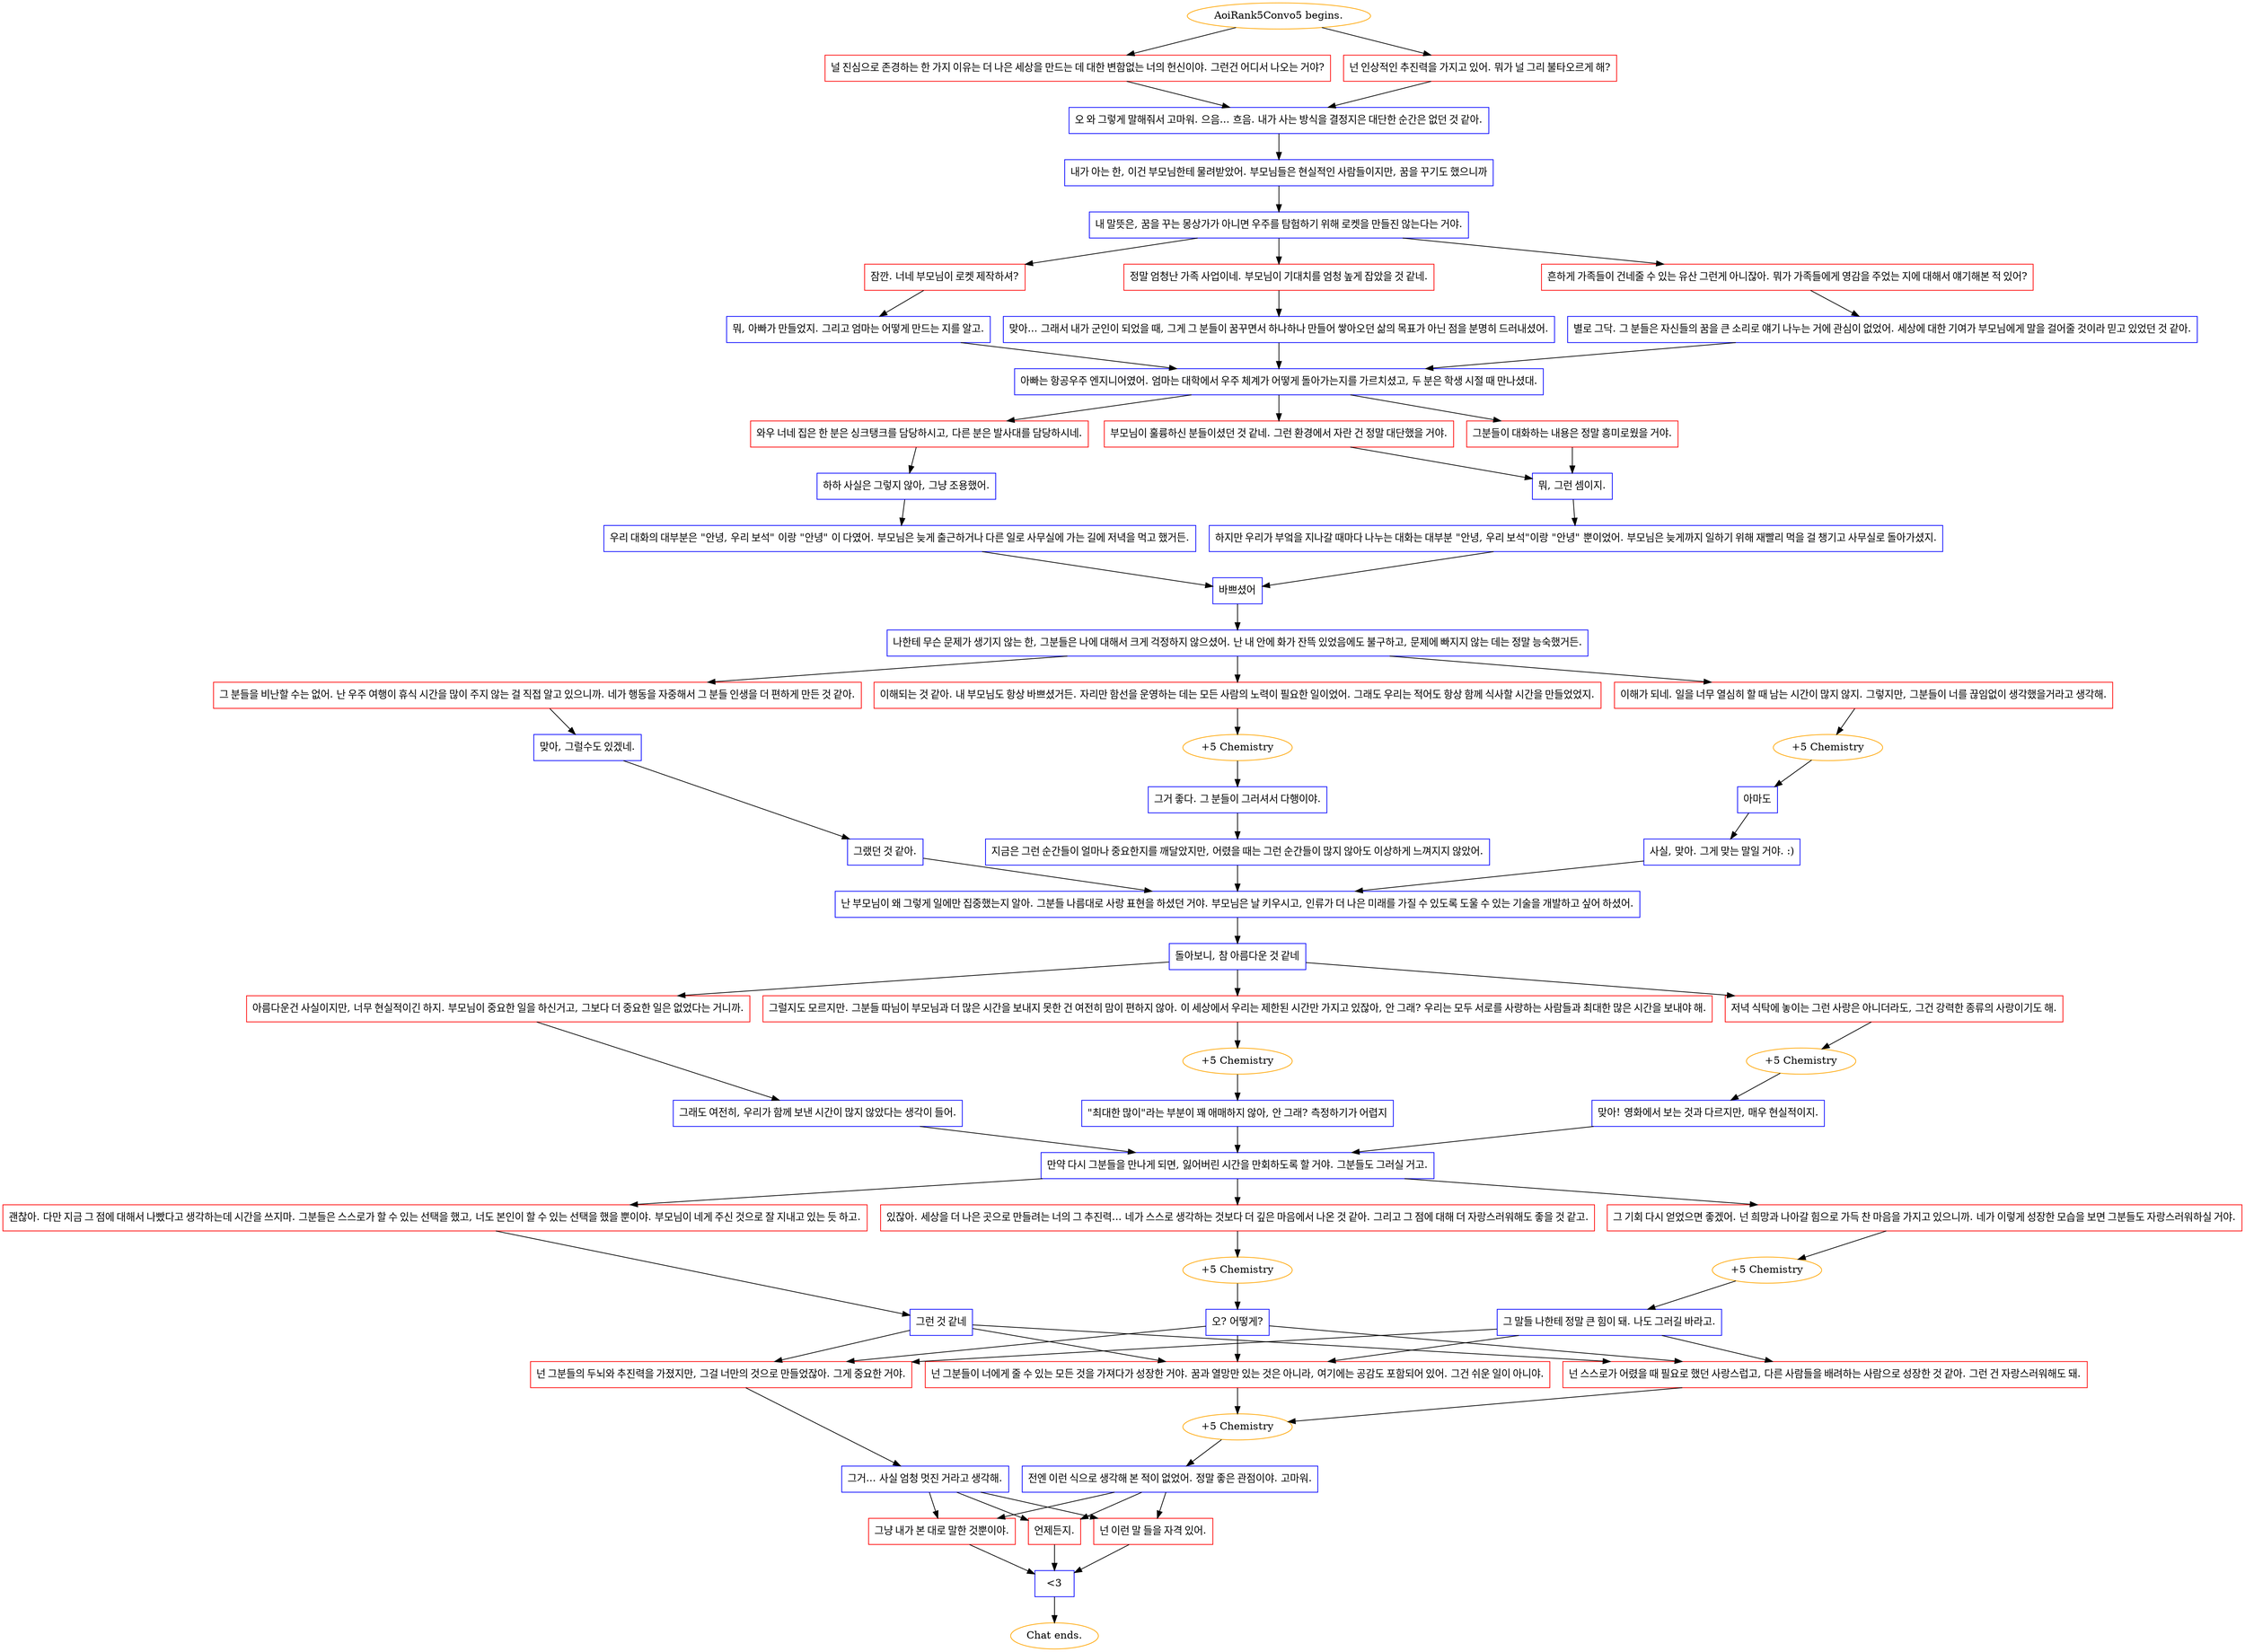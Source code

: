 digraph {
	"AoiRank5Convo5 begins." [color=orange];
		"AoiRank5Convo5 begins." -> j2383719611;
		"AoiRank5Convo5 begins." -> j4183826770;
	j2383719611 [label="널 진심으로 존경하는 한 가지 이유는 더 나은 세상을 만드는 데 대한 변함없는 너의 헌신이야. 그런건 어디서 나오는 거야?",shape=box,color=red];
		j2383719611 -> j2496142954;
	j4183826770 [label="넌 인상적인 추진력을 가지고 있어. 뭐가 널 그리 불타오르게 해?",shape=box,color=red];
		j4183826770 -> j2496142954;
	j2496142954 [label="오 와 그렇게 말해줘서 고마워. 으음... 흐음. 내가 사는 방식을 결정지은 대단한 순간은 없던 것 같아.",shape=box,color=blue];
		j2496142954 -> j532827177;
	j532827177 [label="내가 아는 한, 이건 부모님한테 물려받았어. 부모님들은 현실적인 사람들이지만, 꿈을 꾸기도 했으니까",shape=box,color=blue];
		j532827177 -> j3683744449;
	j3683744449 [label="내 말뜻은, 꿈을 꾸는 몽상가가 아니면 우주를 탐험하기 위해 로켓을 만들진 않는다는 거야.",shape=box,color=blue];
		j3683744449 -> j2066924225;
		j3683744449 -> j3013067330;
		j3683744449 -> j765717821;
	j2066924225 [label="잠깐. 너네 부모님이 로켓 제작하셔?",shape=box,color=red];
		j2066924225 -> j2736642627;
	j3013067330 [label="정말 엄청난 가족 사업이네. 부모님이 기대치를 엄청 높게 잡았을 것 같네.",shape=box,color=red];
		j3013067330 -> j107401573;
	j765717821 [label="흔하게 가족들이 건네줄 수 있는 유산 그런게 아니잖아. 뭐가 가족들에게 영감을 주었는 지에 대해서 얘기해본 적 있어?",shape=box,color=red];
		j765717821 -> j1073927245;
	j2736642627 [label="뭐, 아빠가 만들었지. 그리고 엄마는 어떻게 만드는 지를 알고.",shape=box,color=blue];
		j2736642627 -> j2573715378;
	j107401573 [label="맞아... 그래서 내가 군인이 되었을 때, 그게 그 분들이 꿈꾸면서 하나하나 만들어 쌓아오던 삶의 목표가 아닌 점을 분명히 드러내셨어.",shape=box,color=blue];
		j107401573 -> j2573715378;
	j1073927245 [label="별로 그닥. 그 분들은 자신들의 꿈을 큰 소리로 얘기 나누는 거에 관심이 없었어. 세상에 대한 기여가 부모님에게 말을 걸어줄 것이라 믿고 있었던 것 같아.",shape=box,color=blue];
		j1073927245 -> j2573715378;
	j2573715378 [label="아빠는 항공우주 엔지니어였어. 엄마는 대학에서 우주 체계가 어떻게 돌아가는지를 가르치셨고, 두 분은 학생 시절 때 만나셨대.",shape=box,color=blue];
		j2573715378 -> j3521711315;
		j2573715378 -> j3439302785;
		j2573715378 -> j4124916143;
	j3521711315 [label="와우 너네 집은 한 분은 싱크탱크를 담당하시고, 다른 분은 발사대를 담당하시네.",shape=box,color=red];
		j3521711315 -> j1814169299;
	j3439302785 [label="그분들이 대화하는 내용은 정말 흥미로웠을 거야.",shape=box,color=red];
		j3439302785 -> j3140867484;
	j4124916143 [label="부모님이 훌륭하신 분들이셨던 것 같네. 그런 환경에서 자란 건 정말 대단했을 거야.",shape=box,color=red];
		j4124916143 -> j3140867484;
	j1814169299 [label="하하 사실은 그렇지 않아, 그냥 조용했어.",shape=box,color=blue];
		j1814169299 -> j957391487;
	j3140867484 [label="뭐, 그런 셈이지.",shape=box,color=blue];
		j3140867484 -> j1062390749;
	j957391487 [label="우리 대화의 대부분은 \"안녕, 우리 보석\" 이랑 \"안녕\" 이 다였어. 부모님은 늦게 출근하거나 다른 일로 사무실에 가는 길에 저녁을 먹고 했거든.",shape=box,color=blue];
		j957391487 -> j2888938900;
	j1062390749 [label="하지만 우리가 부엌을 지나갈 때마다 나누는 대화는 대부분 \"안녕, 우리 보석\"이랑 \"안녕\" 뿐이었어. 부모님은 늦게까지 일하기 위해 재빨리 먹을 걸 챙기고 사무실로 돌아가셨지.",shape=box,color=blue];
		j1062390749 -> j2888938900;
	j2888938900 [label="바쁘셨어",shape=box,color=blue];
		j2888938900 -> j234359076;
	j234359076 [label="나한테 무슨 문제가 생기지 않는 한, 그분들은 나에 대해서 크게 걱정하지 않으셨어. 난 내 안에 화가 잔뜩 있었음에도 불구하고, 문제에 빠지지 않는 데는 정말 능숙했거든.",shape=box,color=blue];
		j234359076 -> j3202502068;
		j234359076 -> j956291387;
		j234359076 -> j613593653;
	j3202502068 [label="이해되는 것 같아. 내 부모님도 항상 바쁘셨거든. 자리만 함선을 운영하는 데는 모든 사람의 노력이 필요한 일이었어. 그래도 우리는 적어도 항상 함께 식사할 시간을 만들었었지.",shape=box,color=red];
		j3202502068 -> j2484206348;
	j956291387 [label="이해가 되네. 일을 너무 열심히 할 때 남는 시간이 많지 않지. 그렇지만, 그분들이 너를 끊임없이 생각했을거라고 생각해.",shape=box,color=red];
		j956291387 -> j3299016819;
	j613593653 [label="그 분들을 비난할 수는 없어. 난 우주 여행이 휴식 시간을 많이 주지 않는 걸 직접 알고 있으니까. 네가 행동을 자중해서 그 분들 인생을 더 편하게 만든 것 같아.",shape=box,color=red];
		j613593653 -> j2927745031;
	j2484206348 [label="+5 Chemistry",color=orange];
		j2484206348 -> j4276391196;
	j3299016819 [label="+5 Chemistry",color=orange];
		j3299016819 -> j2422008244;
	j2927745031 [label="맞아, 그럴수도 있겠네.",shape=box,color=blue];
		j2927745031 -> j2867663659;
	j4276391196 [label="그거 좋다. 그 분들이 그러셔서 다행이야.",shape=box,color=blue];
		j4276391196 -> j2708543605;
	j2422008244 [label="아마도",shape=box,color=blue];
		j2422008244 -> j1588607124;
	j2867663659 [label="그랬던 것 같아.",shape=box,color=blue];
		j2867663659 -> j3129547423;
	j2708543605 [label="지금은 그런 순간들이 얼마나 중요한지를 깨달았지만, 어렸을 때는 그런 순간들이 많지 않아도 이상하게 느껴지지 않았어.",shape=box,color=blue];
		j2708543605 -> j3129547423;
	j1588607124 [label="사실, 맞아. 그게 맞는 말일 거야. :)",shape=box,color=blue];
		j1588607124 -> j3129547423;
	j3129547423 [label="난 부모님이 왜 그렇게 일에만 집중했는지 알아. 그분들 나름대로 사랑 표현을 하셨던 거야. 부모님은 날 키우시고, 인류가 더 나은 미래를 가질 수 있도록 도울 수 있는 기술을 개발하고 싶어 하셨어.",shape=box,color=blue];
		j3129547423 -> j1607350347;
	j1607350347 [label="돌아보니, 참 아름다운 것 같네",shape=box,color=blue];
		j1607350347 -> j196152219;
		j1607350347 -> j3093576522;
		j1607350347 -> j375660265;
	j196152219 [label="그럴지도 모르지만. 그분들 따님이 부모님과 더 많은 시간을 보내지 못한 건 여전히 맘이 편하지 않아. 이 세상에서 우리는 제한된 시간만 가지고 있잖아, 안 그래? 우리는 모두 서로를 사랑하는 사람들과 최대한 많은 시간을 보내야 해.",shape=box,color=red];
		j196152219 -> j234270764;
	j3093576522 [label="아름다운건 사실이지만, 너무 현실적이긴 하지. 부모님이 중요한 일을 하신거고, 그보다 더 중요한 일은 없었다는 거니까.",shape=box,color=red];
		j3093576522 -> j3944620878;
	j375660265 [label="저녁 식탁에 놓이는 그런 사랑은 아니더라도, 그건 강력한 종류의 사랑이기도 해.",shape=box,color=red];
		j375660265 -> j124738717;
	j234270764 [label="+5 Chemistry",color=orange];
		j234270764 -> j3426528996;
	j3944620878 [label="그래도 여전히, 우리가 함께 보낸 시간이 많지 않았다는 생각이 들어.",shape=box,color=blue];
		j3944620878 -> j1313055868;
	j124738717 [label="+5 Chemistry",color=orange];
		j124738717 -> j1011634873;
	j3426528996 [label="\"최대한 많이\"라는 부분이 꽤 애매하지 않아, 안 그래? 측정하기가 어렵지",shape=box,color=blue];
		j3426528996 -> j1313055868;
	j1313055868 [label="만약 다시 그분들을 만나게 되면, 잃어버린 시간을 만회하도록 할 거야. 그분들도 그러실 거고.",shape=box,color=blue];
		j1313055868 -> j827878666;
		j1313055868 -> j1883243733;
		j1313055868 -> j3126561062;
	j1011634873 [label="맞아! 영화에서 보는 것과 다르지만, 매우 현실적이지.",shape=box,color=blue];
		j1011634873 -> j1313055868;
	j827878666 [label="괜찮아. 다만 지금 그 점에 대해서 나빴다고 생각하는데 시간을 쓰지마. 그분들은 스스로가 할 수 있는 선택을 했고, 너도 본인이 할 수 있는 선택을 했을 뿐이야. 부모님이 네게 주신 것으로 잘 지내고 있는 듯 하고.",shape=box,color=red];
		j827878666 -> j3956931889;
	j1883243733 [label="있잖아. 세상을 더 나은 곳으로 만들려는 너의 그 추진력... 네가 스스로 생각하는 것보다 더 깊은 마음에서 나온 것 같아. 그리고 그 점에 대해 더 자랑스러워해도 좋을 것 같고.",shape=box,color=red];
		j1883243733 -> j3589907913;
	j3126561062 [label="그 기회 다시 얻었으면 좋겠어. 넌 희망과 나아갈 힘으로 가득 찬 마음을 가지고 있으니까. 네가 이렇게 성장한 모습을 보면 그분들도 자랑스러워하실 거야.",shape=box,color=red];
		j3126561062 -> j3609575049;
	j3956931889 [label="그런 것 같네",shape=box,color=blue];
		j3956931889 -> j604880436;
		j3956931889 -> j2268458069;
		j3956931889 -> j2459472818;
	j3589907913 [label="+5 Chemistry",color=orange];
		j3589907913 -> j73196090;
	j3609575049 [label="+5 Chemistry",color=orange];
		j3609575049 -> j3807363184;
	j604880436 [label="넌 그분들의 두뇌와 추진력을 가졌지만, 그걸 너만의 것으로 만들었잖아. 그게 중요한 거야.",shape=box,color=red];
		j604880436 -> j878743106;
	j2268458069 [label="넌 스스로가 어렸을 때 필요로 했던 사랑스럽고, 다른 사람들을 배려하는 사람으로 성장한 것 같아. 그런 건 자랑스러워해도 돼.",shape=box,color=red];
		j2268458069 -> j879491001;
	j2459472818 [label="넌 그분들이 너에게 줄 수 있는 모든 것을 가져다가 성장한 거야. 꿈과 열망만 있는 것은 아니라, 여기에는 공감도 포함되어 있어. 그건 쉬운 일이 아니야.",shape=box,color=red];
		j2459472818 -> j879491001;
	j73196090 [label="오? 어떻게?",shape=box,color=blue];
		j73196090 -> j604880436;
		j73196090 -> j2268458069;
		j73196090 -> j2459472818;
	j3807363184 [label="그 말들 나한테 정말 큰 힘이 돼. 나도 그러길 바라고.",shape=box,color=blue];
		j3807363184 -> j604880436;
		j3807363184 -> j2268458069;
		j3807363184 -> j2459472818;
	j878743106 [label="그거... 사실 엄청 멋진 거라고 생각해.",shape=box,color=blue];
		j878743106 -> j1144019544;
		j878743106 -> j497971369;
		j878743106 -> j1998581999;
	j879491001 [label="+5 Chemistry",color=orange];
		j879491001 -> j1392900001;
	j1144019544 [label="그냥 내가 본 대로 말한 것뿐이야.",shape=box,color=red];
		j1144019544 -> j1841680728;
	j497971369 [label="언제든지.",shape=box,color=red];
		j497971369 -> j1841680728;
	j1998581999 [label="넌 이런 말 들을 자격 있어.",shape=box,color=red];
		j1998581999 -> j1841680728;
	j1392900001 [label="전엔 이런 식으로 생각해 본 적이 없었어. 정말 좋은 관점이야. 고마워.",shape=box,color=blue];
		j1392900001 -> j1144019544;
		j1392900001 -> j497971369;
		j1392900001 -> j1998581999;
	j1841680728 [label="<3",shape=box,color=blue];
		j1841680728 -> "Chat ends.";
	"Chat ends." [color=orange];
}